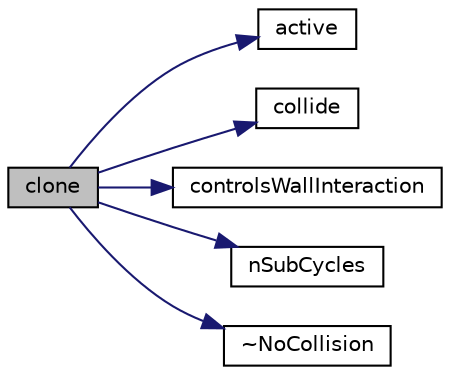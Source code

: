 digraph "clone"
{
  bgcolor="transparent";
  edge [fontname="Helvetica",fontsize="10",labelfontname="Helvetica",labelfontsize="10"];
  node [fontname="Helvetica",fontsize="10",shape=record];
  rankdir="LR";
  Node1 [label="clone",height=0.2,width=0.4,color="black", fillcolor="grey75", style="filled", fontcolor="black"];
  Node1 -> Node2 [color="midnightblue",fontsize="10",style="solid",fontname="Helvetica"];
  Node2 [label="active",height=0.2,width=0.4,color="black",URL="$a01595.html#a6fd1dc792a0b98e6530a7383d4ef3074",tooltip="Flag to indicate whether model activates collision model. "];
  Node1 -> Node3 [color="midnightblue",fontsize="10",style="solid",fontname="Helvetica"];
  Node3 [label="collide",height=0.2,width=0.4,color="black",URL="$a01595.html#adbe6469c335fe4cf28a77e3106773643"];
  Node1 -> Node4 [color="midnightblue",fontsize="10",style="solid",fontname="Helvetica"];
  Node4 [label="controlsWallInteraction",height=0.2,width=0.4,color="black",URL="$a01595.html#ac390bda2e0e7b977e11809baabc52a93",tooltip="Indicates whether model determines wall collisions or not,. "];
  Node1 -> Node5 [color="midnightblue",fontsize="10",style="solid",fontname="Helvetica"];
  Node5 [label="nSubCycles",height=0.2,width=0.4,color="black",URL="$a01595.html#ad472bb1484a660e7b7a9194a973e62ba",tooltip="Return the number of times to subcycle the current. "];
  Node1 -> Node6 [color="midnightblue",fontsize="10",style="solid",fontname="Helvetica"];
  Node6 [label="~NoCollision",height=0.2,width=0.4,color="black",URL="$a01595.html#a9635416599c04317aa1beef76976cfaa",tooltip="Destructor. "];
}

